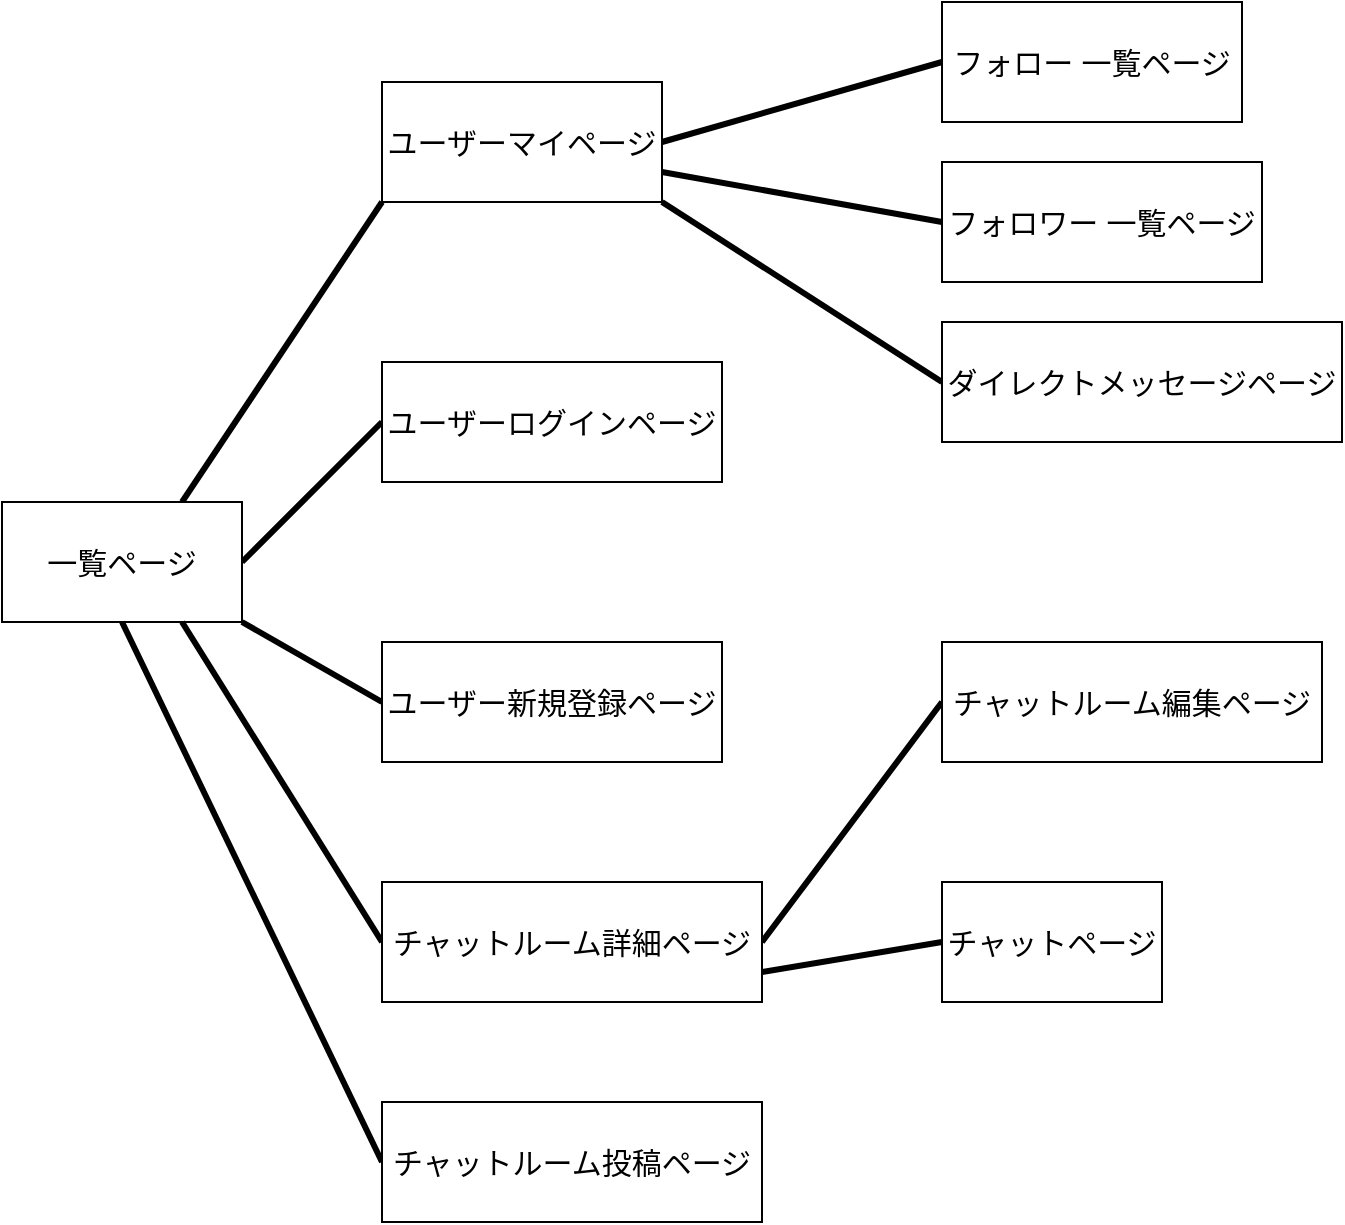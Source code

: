 <mxfile>
    <diagram id="am929-WmkDDsV6frHLYB" name="ページ1">
        <mxGraphModel dx="728" dy="680" grid="1" gridSize="10" guides="1" tooltips="1" connect="1" arrows="1" fold="1" page="1" pageScale="1" pageWidth="827" pageHeight="1169" math="0" shadow="0">
            <root>
                <mxCell id="0"/>
                <mxCell id="1" parent="0"/>
                <mxCell id="17" style="edgeStyle=none;html=1;exitX=1;exitY=0.5;exitDx=0;exitDy=0;entryX=0;entryY=0.5;entryDx=0;entryDy=0;fontSize=15;endArrow=none;endFill=0;strokeWidth=3;" edge="1" parent="1" source="2" target="5">
                    <mxGeometry relative="1" as="geometry"/>
                </mxCell>
                <mxCell id="18" style="edgeStyle=none;html=1;exitX=0.75;exitY=0;exitDx=0;exitDy=0;entryX=0;entryY=1;entryDx=0;entryDy=0;fontSize=15;endArrow=none;endFill=0;strokeWidth=3;" edge="1" parent="1" source="2" target="7">
                    <mxGeometry relative="1" as="geometry"/>
                </mxCell>
                <mxCell id="19" style="edgeStyle=none;html=1;exitX=1;exitY=1;exitDx=0;exitDy=0;entryX=0;entryY=0.5;entryDx=0;entryDy=0;fontSize=15;endArrow=none;endFill=0;strokeWidth=3;" edge="1" parent="1" source="2" target="6">
                    <mxGeometry relative="1" as="geometry"/>
                </mxCell>
                <mxCell id="2" value="一覧ページ" style="rounded=0;whiteSpace=wrap;html=1;strokeWidth=1;fontSize=15;" vertex="1" parent="1">
                    <mxGeometry x="10" y="250" width="120" height="60" as="geometry"/>
                </mxCell>
                <mxCell id="5" value="ユーザーログインページ" style="rounded=0;whiteSpace=wrap;html=1;fontSize=15;strokeWidth=1;" vertex="1" parent="1">
                    <mxGeometry x="200" y="180" width="170" height="60" as="geometry"/>
                </mxCell>
                <mxCell id="6" value="ユーザー新規登録ページ" style="rounded=0;whiteSpace=wrap;html=1;fontSize=15;strokeWidth=1;" vertex="1" parent="1">
                    <mxGeometry x="200" y="320" width="170" height="60" as="geometry"/>
                </mxCell>
                <mxCell id="23" style="edgeStyle=none;html=1;exitX=1;exitY=1;exitDx=0;exitDy=0;entryX=0;entryY=0.5;entryDx=0;entryDy=0;fontSize=15;endArrow=none;endFill=0;strokeWidth=3;" edge="1" parent="1" source="7" target="15">
                    <mxGeometry relative="1" as="geometry"/>
                </mxCell>
                <mxCell id="7" value="ユーザーマイページ" style="rounded=0;whiteSpace=wrap;html=1;fontSize=15;strokeWidth=1;" vertex="1" parent="1">
                    <mxGeometry x="200" y="40" width="140" height="60" as="geometry"/>
                </mxCell>
                <mxCell id="29" style="edgeStyle=none;html=1;exitX=0;exitY=0.5;exitDx=0;exitDy=0;entryX=0.5;entryY=1;entryDx=0;entryDy=0;fontSize=15;endArrow=none;endFill=0;strokeWidth=3;" edge="1" parent="1" source="9" target="2">
                    <mxGeometry relative="1" as="geometry"/>
                </mxCell>
                <mxCell id="9" value="チャットルーム投稿ページ" style="rounded=0;whiteSpace=wrap;html=1;fontSize=15;strokeWidth=1;" vertex="1" parent="1">
                    <mxGeometry x="200" y="550" width="190" height="60" as="geometry"/>
                </mxCell>
                <mxCell id="30" style="edgeStyle=none;html=1;exitX=0;exitY=0.5;exitDx=0;exitDy=0;entryX=0.75;entryY=1;entryDx=0;entryDy=0;fontSize=15;endArrow=none;endFill=0;strokeWidth=3;" edge="1" parent="1" source="10" target="2">
                    <mxGeometry relative="1" as="geometry"/>
                </mxCell>
                <mxCell id="31" style="edgeStyle=none;html=1;exitX=1;exitY=0.5;exitDx=0;exitDy=0;entryX=0;entryY=0.5;entryDx=0;entryDy=0;fontSize=15;endArrow=none;endFill=0;strokeWidth=3;" edge="1" parent="1" source="10" target="13">
                    <mxGeometry relative="1" as="geometry"/>
                </mxCell>
                <mxCell id="10" value="チャットルーム詳細ページ" style="rounded=0;whiteSpace=wrap;html=1;fontSize=15;strokeWidth=1;" vertex="1" parent="1">
                    <mxGeometry x="200" y="440" width="190" height="60" as="geometry"/>
                </mxCell>
                <mxCell id="21" style="edgeStyle=none;html=1;exitX=0;exitY=0.5;exitDx=0;exitDy=0;entryX=1;entryY=0.5;entryDx=0;entryDy=0;fontSize=15;endArrow=none;endFill=0;strokeWidth=3;" edge="1" parent="1" source="11" target="7">
                    <mxGeometry relative="1" as="geometry"/>
                </mxCell>
                <mxCell id="11" value="フォロー 一覧ページ" style="rounded=0;whiteSpace=wrap;html=1;fontSize=15;strokeWidth=1;" vertex="1" parent="1">
                    <mxGeometry x="480" width="150" height="60" as="geometry"/>
                </mxCell>
                <mxCell id="22" style="edgeStyle=none;html=1;exitX=0;exitY=0.5;exitDx=0;exitDy=0;entryX=1;entryY=0.75;entryDx=0;entryDy=0;fontSize=15;endArrow=none;endFill=0;strokeWidth=3;" edge="1" parent="1" source="12" target="7">
                    <mxGeometry relative="1" as="geometry"/>
                </mxCell>
                <mxCell id="12" value="フォロワー 一覧ページ" style="rounded=0;whiteSpace=wrap;html=1;fontSize=15;strokeWidth=1;" vertex="1" parent="1">
                    <mxGeometry x="480" y="80" width="160" height="60" as="geometry"/>
                </mxCell>
                <mxCell id="13" value="チャットルーム編集ページ" style="rounded=0;whiteSpace=wrap;html=1;fontSize=15;strokeWidth=1;" vertex="1" parent="1">
                    <mxGeometry x="480" y="320" width="190" height="60" as="geometry"/>
                </mxCell>
                <mxCell id="15" value="ダイレクトメッセージページ" style="whiteSpace=wrap;html=1;fontSize=15;strokeWidth=1;" vertex="1" parent="1">
                    <mxGeometry x="480" y="160" width="200" height="60" as="geometry"/>
                </mxCell>
                <mxCell id="33" style="edgeStyle=none;html=1;exitX=0;exitY=0.5;exitDx=0;exitDy=0;entryX=1;entryY=0.75;entryDx=0;entryDy=0;fontSize=15;endArrow=none;endFill=0;strokeWidth=3;" edge="1" parent="1" source="16" target="10">
                    <mxGeometry relative="1" as="geometry"/>
                </mxCell>
                <mxCell id="16" value="チャットページ" style="whiteSpace=wrap;html=1;fontSize=15;strokeWidth=1;" vertex="1" parent="1">
                    <mxGeometry x="480" y="440" width="110" height="60" as="geometry"/>
                </mxCell>
            </root>
        </mxGraphModel>
    </diagram>
</mxfile>